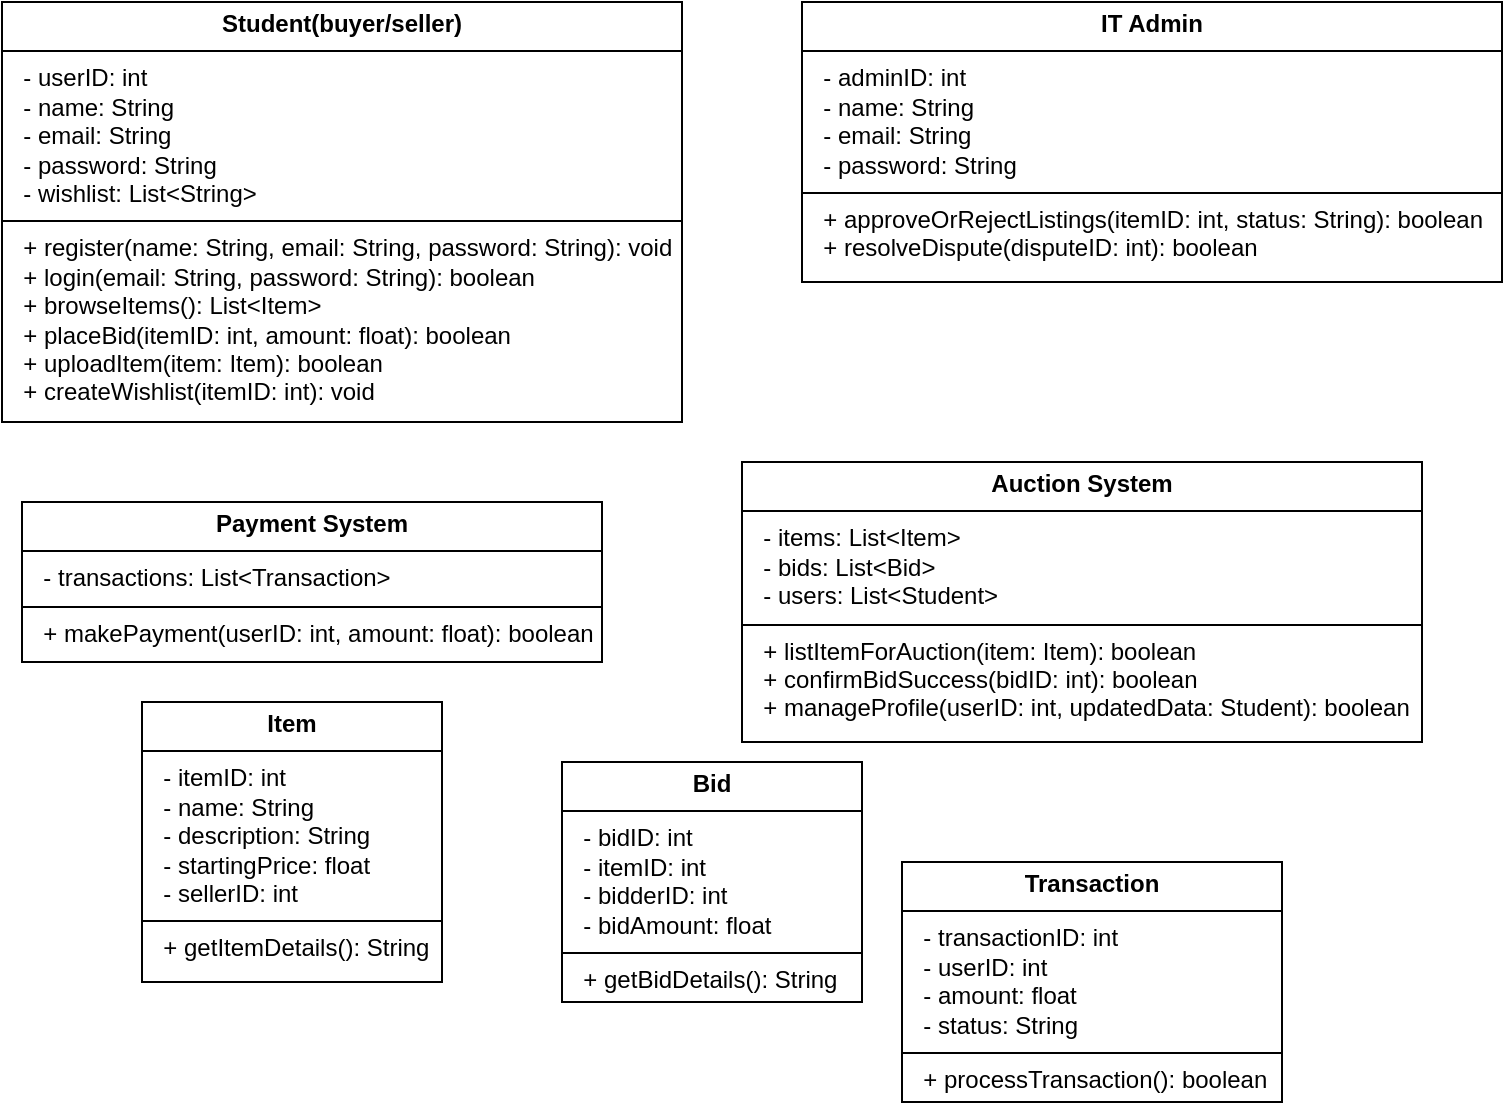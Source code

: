 <mxfile version="26.0.16">
  <diagram name="Page-1" id="dp5aGJT-X_oVaq4y-SJv">
    <mxGraphModel dx="1358" dy="549" grid="1" gridSize="10" guides="1" tooltips="1" connect="1" arrows="1" fold="1" page="1" pageScale="1" pageWidth="850" pageHeight="1100" math="0" shadow="0">
      <root>
        <mxCell id="0" />
        <mxCell id="1" parent="0" />
        <mxCell id="SjqT63kQeKqbGNYtf6_B-1" value="&lt;p style=&quot;margin:0px;margin-top:4px;text-align:center;&quot;&gt;&lt;b&gt;Student(buyer/seller)&lt;/b&gt;&lt;/p&gt;&lt;hr size=&quot;1&quot; style=&quot;border-style:solid;&quot;&gt;&lt;p style=&quot;margin:0px;margin-left:4px;&quot;&gt;&amp;nbsp; - userID: int&lt;/p&gt;&lt;p style=&quot;margin:0px;margin-left:4px;&quot;&gt;&amp;nbsp; - name: String&lt;/p&gt;&lt;p style=&quot;margin:0px;margin-left:4px;&quot;&gt;&amp;nbsp; - email: String&lt;/p&gt;&lt;p style=&quot;margin:0px;margin-left:4px;&quot;&gt;&amp;nbsp; - password: String&lt;/p&gt;&lt;p style=&quot;margin:0px;margin-left:4px;&quot;&gt;&amp;nbsp; - wishlist: List&amp;lt;String&amp;gt;&lt;/p&gt;&lt;hr size=&quot;1&quot; style=&quot;border-style:solid;&quot;&gt;&lt;p style=&quot;margin:0px;margin-left:4px;&quot;&gt;&amp;nbsp; + register(name: String, email: String, password: String): void&lt;/p&gt;&lt;p style=&quot;margin:0px;margin-left:4px;&quot;&gt;&amp;nbsp; + login(email: String, password: String): boolean&lt;/p&gt;&lt;p style=&quot;margin:0px;margin-left:4px;&quot;&gt;&amp;nbsp; + browseItems(): List&amp;lt;Item&amp;gt;&lt;/p&gt;&lt;p style=&quot;margin:0px;margin-left:4px;&quot;&gt;&amp;nbsp; + placeBid(itemID: int, amount: float): boolean&lt;/p&gt;&lt;p style=&quot;margin:0px;margin-left:4px;&quot;&gt;&amp;nbsp; + uploadItem(item: Item): boolean&lt;/p&gt;&lt;p style=&quot;margin:0px;margin-left:4px;&quot;&gt;&amp;nbsp; + createWishlist(itemID: int): void&lt;/p&gt;" style="verticalAlign=top;align=left;overflow=fill;html=1;whiteSpace=wrap;" vertex="1" parent="1">
          <mxGeometry x="40" y="50" width="340" height="210" as="geometry" />
        </mxCell>
        <mxCell id="SjqT63kQeKqbGNYtf6_B-3" value="&lt;p style=&quot;margin:0px;margin-top:4px;text-align:center;&quot;&gt;&lt;b&gt;IT Admin&lt;/b&gt;&lt;/p&gt;&lt;hr size=&quot;1&quot; style=&quot;border-style:solid;&quot;&gt;&lt;p style=&quot;margin:0px;margin-left:4px;&quot;&gt;&amp;nbsp; - adminID: int&lt;/p&gt;&lt;p style=&quot;margin:0px;margin-left:4px;&quot;&gt;&amp;nbsp; - name: String&lt;/p&gt;&lt;p style=&quot;margin:0px;margin-left:4px;&quot;&gt;&amp;nbsp; - email: String&lt;/p&gt;&lt;p style=&quot;margin:0px;margin-left:4px;&quot;&gt;&amp;nbsp; - password: String&lt;/p&gt;&lt;hr size=&quot;1&quot; style=&quot;border-style:solid;&quot;&gt;&lt;p style=&quot;margin:0px;margin-left:4px;&quot;&gt;&amp;nbsp; + approveOrRejectListings(itemID: int, status: String): boolean&lt;/p&gt;&lt;p style=&quot;margin:0px;margin-left:4px;&quot;&gt;&amp;nbsp; + resolveDispute(disputeID: int): boolean&lt;/p&gt;" style="verticalAlign=top;align=left;overflow=fill;html=1;whiteSpace=wrap;" vertex="1" parent="1">
          <mxGeometry x="440" y="50" width="350" height="140" as="geometry" />
        </mxCell>
        <mxCell id="SjqT63kQeKqbGNYtf6_B-4" value="&lt;p style=&quot;margin:0px;margin-top:4px;text-align:center;&quot;&gt;&lt;b&gt;Auction System&lt;/b&gt;&lt;/p&gt;&lt;hr size=&quot;1&quot; style=&quot;border-style:solid;&quot;&gt;&lt;p style=&quot;margin:0px;margin-left:4px;&quot;&gt;&amp;nbsp; - items: List&amp;lt;Item&amp;gt;&lt;/p&gt;&lt;p style=&quot;margin:0px;margin-left:4px;&quot;&gt;&amp;nbsp; - bids: List&amp;lt;Bid&amp;gt;&lt;/p&gt;&lt;p style=&quot;margin:0px;margin-left:4px;&quot;&gt;&amp;nbsp; - users: List&amp;lt;Student&amp;gt;&lt;/p&gt;&lt;hr size=&quot;1&quot; style=&quot;border-style:solid;&quot;&gt;&lt;p style=&quot;margin:0px;margin-left:4px;&quot;&gt;&amp;nbsp; + listItemForAuction(item: Item): boolean&lt;/p&gt;&lt;p style=&quot;margin:0px;margin-left:4px;&quot;&gt;&amp;nbsp; + confirmBidSuccess(bidID: int): boolean&lt;/p&gt;&lt;p style=&quot;margin:0px;margin-left:4px;&quot;&gt;&amp;nbsp; + manageProfile(userID: int, updatedData: Student): boolean&lt;/p&gt;" style="verticalAlign=top;align=left;overflow=fill;html=1;whiteSpace=wrap;" vertex="1" parent="1">
          <mxGeometry x="410" y="280" width="340" height="140" as="geometry" />
        </mxCell>
        <mxCell id="SjqT63kQeKqbGNYtf6_B-5" value="&lt;p style=&quot;margin:0px;margin-top:4px;text-align:center;&quot;&gt;&lt;b&gt;Payment System&lt;/b&gt;&lt;/p&gt;&lt;hr size=&quot;1&quot; style=&quot;border-style:solid;&quot;&gt;&lt;p style=&quot;margin:0px;margin-left:4px;&quot;&gt;&amp;nbsp; - transactions: List&amp;lt;Transaction&amp;gt;&lt;/p&gt;&lt;hr size=&quot;1&quot; style=&quot;border-style:solid;&quot;&gt;&lt;p style=&quot;margin:0px;margin-left:4px;&quot;&gt;&amp;nbsp; + makePayment(userID: int, amount: float): boolean&lt;/p&gt;" style="verticalAlign=top;align=left;overflow=fill;html=1;whiteSpace=wrap;" vertex="1" parent="1">
          <mxGeometry x="50" y="300" width="290" height="80" as="geometry" />
        </mxCell>
        <mxCell id="SjqT63kQeKqbGNYtf6_B-6" value="&lt;p style=&quot;margin:0px;margin-top:4px;text-align:center;&quot;&gt;&lt;b&gt;Item&lt;/b&gt;&lt;/p&gt;&lt;hr size=&quot;1&quot; style=&quot;border-style:solid;&quot;&gt;&lt;p style=&quot;margin:0px;margin-left:4px;&quot;&gt;&amp;nbsp; - itemID: int&lt;/p&gt;&lt;p style=&quot;margin:0px;margin-left:4px;&quot;&gt;&amp;nbsp; - name: String&lt;/p&gt;&lt;p style=&quot;margin:0px;margin-left:4px;&quot;&gt;&amp;nbsp; - description: String&lt;/p&gt;&lt;p style=&quot;margin:0px;margin-left:4px;&quot;&gt;&amp;nbsp; - startingPrice: float&lt;/p&gt;&lt;p style=&quot;margin:0px;margin-left:4px;&quot;&gt;&amp;nbsp; - sellerID: int&lt;/p&gt;&lt;hr size=&quot;1&quot; style=&quot;border-style:solid;&quot;&gt;&lt;p style=&quot;margin:0px;margin-left:4px;&quot;&gt;&amp;nbsp; + getItemDetails(): String&lt;/p&gt;" style="verticalAlign=top;align=left;overflow=fill;html=1;whiteSpace=wrap;" vertex="1" parent="1">
          <mxGeometry x="110" y="400" width="150" height="140" as="geometry" />
        </mxCell>
        <mxCell id="SjqT63kQeKqbGNYtf6_B-8" value="&lt;p style=&quot;margin:0px;margin-top:4px;text-align:center;&quot;&gt;&lt;b&gt;Bid&lt;/b&gt;&lt;/p&gt;&lt;hr size=&quot;1&quot; style=&quot;border-style:solid;&quot;&gt;&lt;p style=&quot;margin:0px;margin-left:4px;&quot;&gt;&amp;nbsp; - bidID: int&lt;/p&gt;&lt;p style=&quot;margin:0px;margin-left:4px;&quot;&gt;&amp;nbsp; - itemID: int&lt;/p&gt;&lt;p style=&quot;margin:0px;margin-left:4px;&quot;&gt;&amp;nbsp; - bidderID: int&lt;/p&gt;&lt;p style=&quot;margin:0px;margin-left:4px;&quot;&gt;&amp;nbsp; - bidAmount: float&lt;/p&gt;&lt;hr size=&quot;1&quot; style=&quot;border-style:solid;&quot;&gt;&lt;p style=&quot;margin:0px;margin-left:4px;&quot;&gt;&amp;nbsp; + getBidDetails(): String&lt;/p&gt;" style="verticalAlign=top;align=left;overflow=fill;html=1;whiteSpace=wrap;" vertex="1" parent="1">
          <mxGeometry x="320" y="430" width="150" height="120" as="geometry" />
        </mxCell>
        <mxCell id="SjqT63kQeKqbGNYtf6_B-9" value="&lt;p style=&quot;margin:0px;margin-top:4px;text-align:center;&quot;&gt;&lt;b&gt;Transaction&lt;/b&gt;&lt;/p&gt;&lt;hr size=&quot;1&quot; style=&quot;border-style:solid;&quot;&gt;&lt;p style=&quot;margin:0px;margin-left:4px;&quot;&gt;&amp;nbsp; - transactionID: int&lt;/p&gt;&lt;p style=&quot;margin:0px;margin-left:4px;&quot;&gt;&amp;nbsp; - userID: int&lt;/p&gt;&lt;p style=&quot;margin:0px;margin-left:4px;&quot;&gt;&amp;nbsp; - amount: float&lt;/p&gt;&lt;p style=&quot;margin:0px;margin-left:4px;&quot;&gt;&amp;nbsp; - status: String&lt;/p&gt;&lt;hr size=&quot;1&quot; style=&quot;border-style:solid;&quot;&gt;&lt;p style=&quot;margin:0px;margin-left:4px;&quot;&gt;&amp;nbsp; + processTransaction(): boolean&lt;/p&gt;" style="verticalAlign=top;align=left;overflow=fill;html=1;whiteSpace=wrap;" vertex="1" parent="1">
          <mxGeometry x="490" y="480" width="190" height="120" as="geometry" />
        </mxCell>
      </root>
    </mxGraphModel>
  </diagram>
</mxfile>

